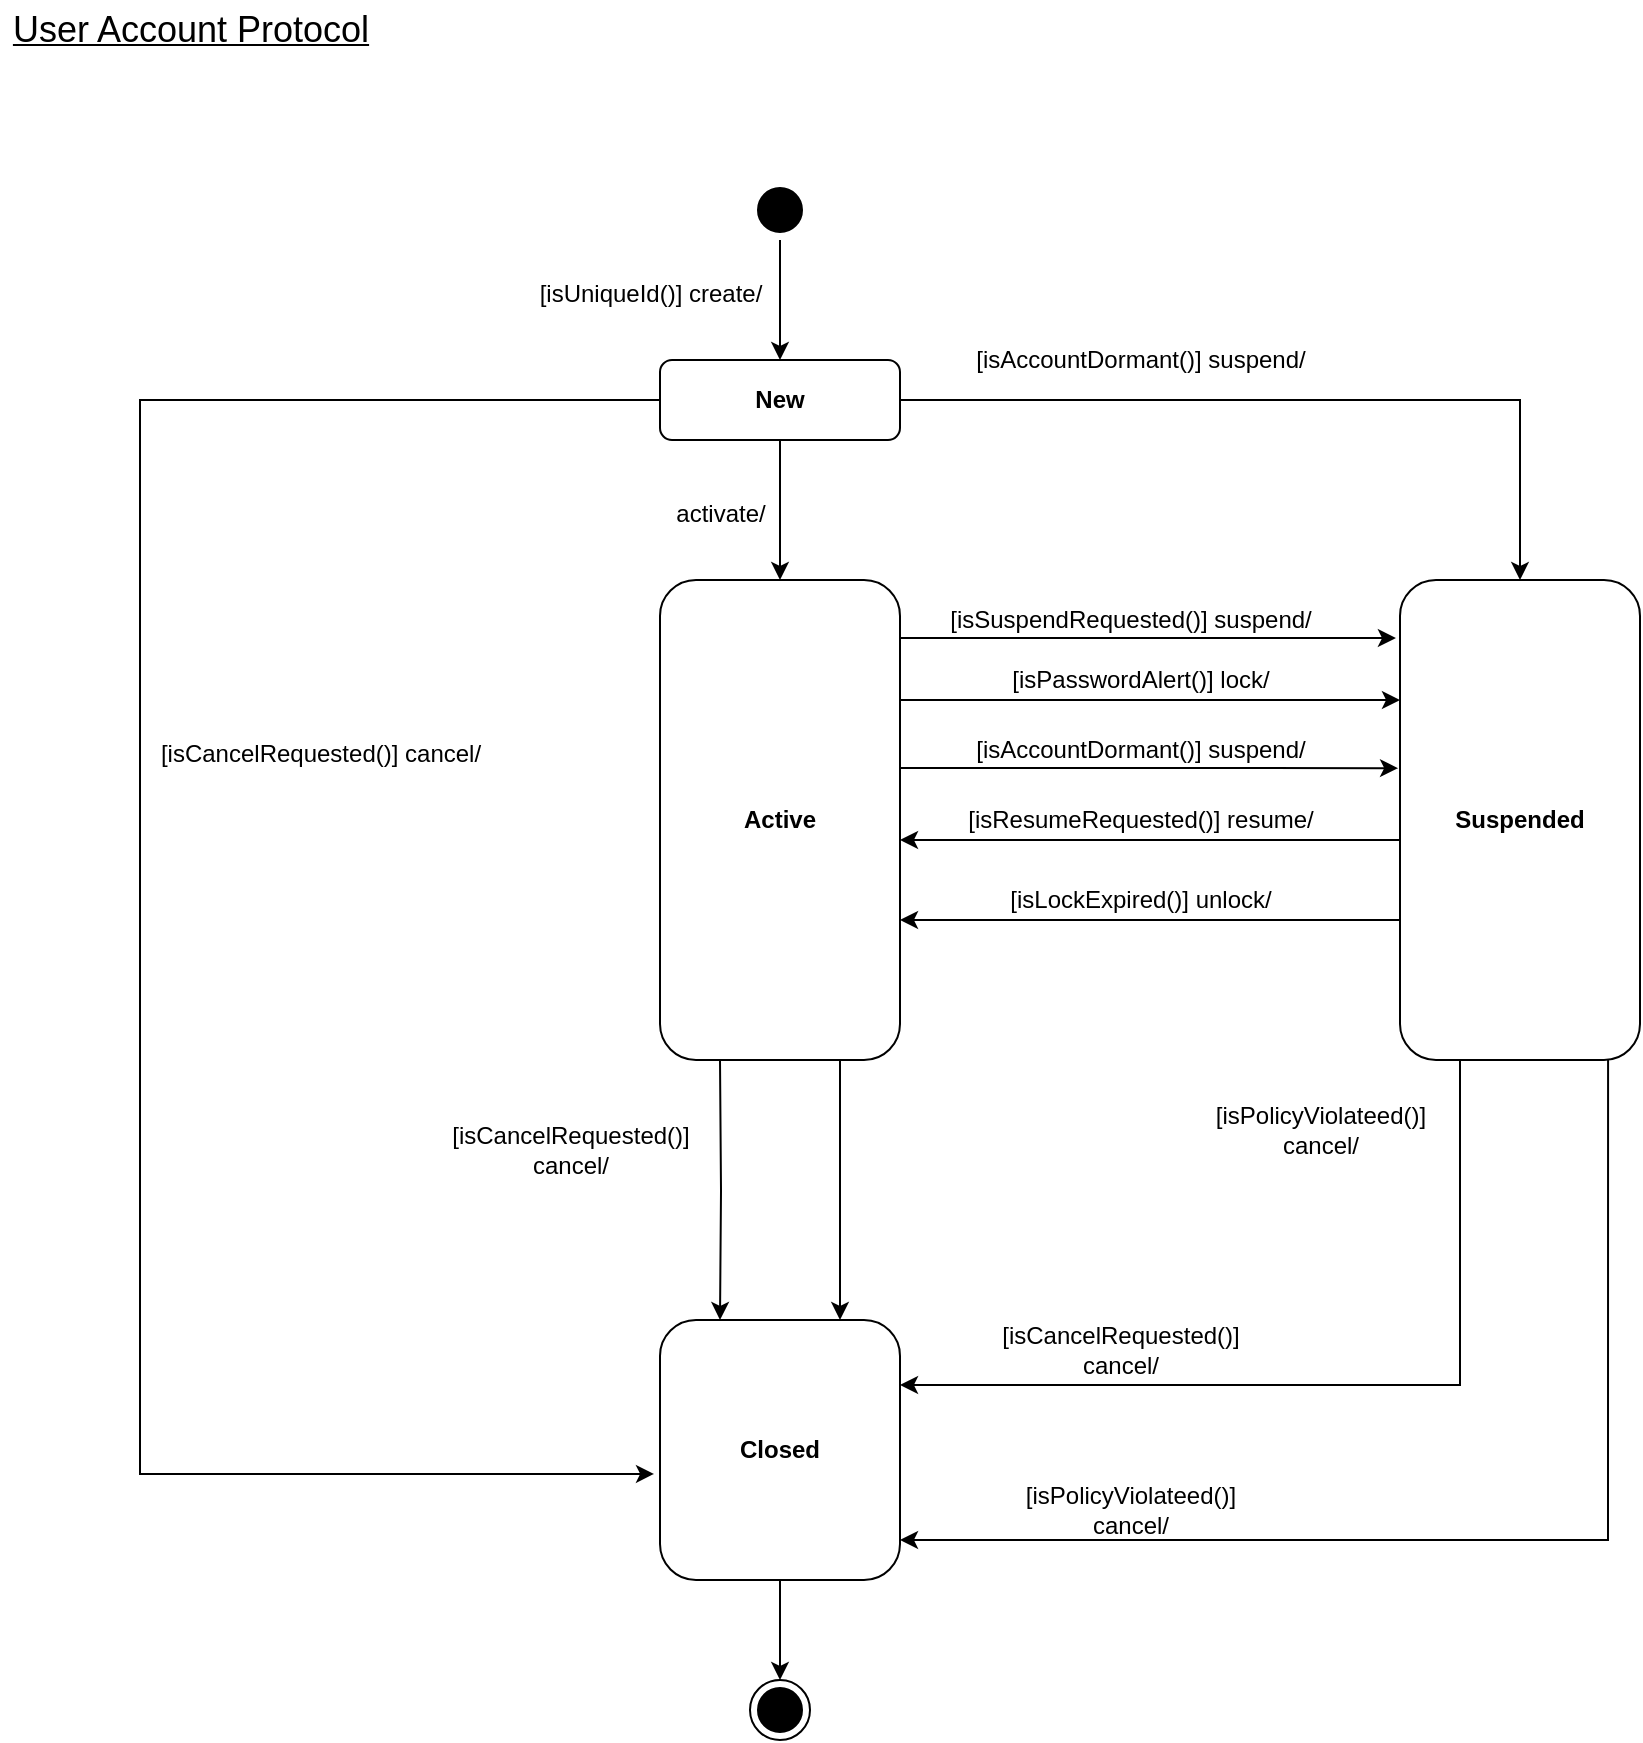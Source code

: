 <mxfile version="14.7.6" type="device"><diagram id="VuHPFCmkECj1oq73Xohf" name="Page-1"><mxGraphModel dx="1102" dy="652" grid="1" gridSize="10" guides="1" tooltips="1" connect="1" arrows="1" fold="1" page="1" pageScale="1" pageWidth="850" pageHeight="1100" math="0" shadow="0"><root><mxCell id="0"/><mxCell id="1" parent="0"/><mxCell id="_w--FMiyjKQiLcX53XoZ-10" style="edgeStyle=orthogonalEdgeStyle;rounded=0;orthogonalLoop=1;jettySize=auto;html=1;exitX=0.5;exitY=1;exitDx=0;exitDy=0;entryX=0.5;entryY=0;entryDx=0;entryDy=0;fontSize=18;strokeColor=#000000;" edge="1" parent="1" source="_w--FMiyjKQiLcX53XoZ-1" target="_w--FMiyjKQiLcX53XoZ-3"><mxGeometry relative="1" as="geometry"/></mxCell><mxCell id="_w--FMiyjKQiLcX53XoZ-1" value="" style="ellipse;html=1;shape=startState;fillColor=#000000;" vertex="1" parent="1"><mxGeometry x="385" y="100" width="30" height="30" as="geometry"/></mxCell><mxCell id="_w--FMiyjKQiLcX53XoZ-11" style="edgeStyle=orthogonalEdgeStyle;rounded=0;orthogonalLoop=1;jettySize=auto;html=1;entryX=0.5;entryY=0;entryDx=0;entryDy=0;fontSize=18;strokeColor=#000000;" edge="1" parent="1" source="_w--FMiyjKQiLcX53XoZ-3" target="_w--FMiyjKQiLcX53XoZ-6"><mxGeometry relative="1" as="geometry"/></mxCell><mxCell id="_w--FMiyjKQiLcX53XoZ-13" style="edgeStyle=orthogonalEdgeStyle;rounded=0;orthogonalLoop=1;jettySize=auto;html=1;entryX=0.5;entryY=0;entryDx=0;entryDy=0;fontSize=18;strokeColor=#000000;" edge="1" parent="1" source="_w--FMiyjKQiLcX53XoZ-3" target="_w--FMiyjKQiLcX53XoZ-8"><mxGeometry relative="1" as="geometry"/></mxCell><mxCell id="_w--FMiyjKQiLcX53XoZ-18" style="edgeStyle=orthogonalEdgeStyle;rounded=0;orthogonalLoop=1;jettySize=auto;html=1;fontSize=18;strokeColor=#000000;entryX=-0.025;entryY=0.592;entryDx=0;entryDy=0;entryPerimeter=0;" edge="1" parent="1" source="_w--FMiyjKQiLcX53XoZ-3" target="_w--FMiyjKQiLcX53XoZ-7"><mxGeometry relative="1" as="geometry"><mxPoint x="120" y="670" as="targetPoint"/><Array as="points"><mxPoint x="80" y="210"/><mxPoint x="80" y="747"/></Array></mxGeometry></mxCell><mxCell id="_w--FMiyjKQiLcX53XoZ-3" value="&lt;b&gt;New&lt;/b&gt;" style="rounded=1;whiteSpace=wrap;html=1;strokeColor=#000000;" vertex="1" parent="1"><mxGeometry x="340" y="190" width="120" height="40" as="geometry"/></mxCell><mxCell id="_w--FMiyjKQiLcX53XoZ-4" value="&lt;u&gt;User Account Protocol&lt;/u&gt;" style="text;html=1;align=center;verticalAlign=middle;resizable=0;points=[];autosize=1;strokeColor=none;fontSize=18;" vertex="1" parent="1"><mxGeometry x="10" y="10" width="190" height="30" as="geometry"/></mxCell><mxCell id="_w--FMiyjKQiLcX53XoZ-12" style="edgeStyle=orthogonalEdgeStyle;rounded=0;orthogonalLoop=1;jettySize=auto;html=1;entryX=0.75;entryY=0;entryDx=0;entryDy=0;fontSize=18;strokeColor=#000000;exitX=0.75;exitY=1;exitDx=0;exitDy=0;" edge="1" parent="1" target="_w--FMiyjKQiLcX53XoZ-7"><mxGeometry relative="1" as="geometry"><mxPoint x="430" y="540" as="sourcePoint"/><Array as="points"><mxPoint x="430" y="600"/><mxPoint x="430" y="600"/></Array></mxGeometry></mxCell><mxCell id="_w--FMiyjKQiLcX53XoZ-25" style="edgeStyle=orthogonalEdgeStyle;rounded=0;orthogonalLoop=1;jettySize=auto;html=1;exitX=0.25;exitY=1;exitDx=0;exitDy=0;entryX=0.25;entryY=0;entryDx=0;entryDy=0;fontSize=12;strokeColor=#000000;" edge="1" parent="1" target="_w--FMiyjKQiLcX53XoZ-7"><mxGeometry relative="1" as="geometry"><mxPoint x="370" y="540" as="sourcePoint"/></mxGeometry></mxCell><mxCell id="_w--FMiyjKQiLcX53XoZ-33" style="edgeStyle=orthogonalEdgeStyle;rounded=0;orthogonalLoop=1;jettySize=auto;html=1;entryX=-0.017;entryY=0.121;entryDx=0;entryDy=0;entryPerimeter=0;fontSize=12;strokeColor=#000000;" edge="1" parent="1" source="_w--FMiyjKQiLcX53XoZ-6" target="_w--FMiyjKQiLcX53XoZ-8"><mxGeometry relative="1" as="geometry"><Array as="points"><mxPoint x="490" y="329"/><mxPoint x="490" y="329"/></Array></mxGeometry></mxCell><mxCell id="_w--FMiyjKQiLcX53XoZ-34" style="edgeStyle=orthogonalEdgeStyle;rounded=0;orthogonalLoop=1;jettySize=auto;html=1;exitX=1;exitY=0.25;exitDx=0;exitDy=0;entryX=0;entryY=0.25;entryDx=0;entryDy=0;fontSize=12;strokeColor=#000000;" edge="1" parent="1" source="_w--FMiyjKQiLcX53XoZ-6" target="_w--FMiyjKQiLcX53XoZ-8"><mxGeometry relative="1" as="geometry"/></mxCell><mxCell id="_w--FMiyjKQiLcX53XoZ-35" style="edgeStyle=orthogonalEdgeStyle;rounded=0;orthogonalLoop=1;jettySize=auto;html=1;entryX=-0.008;entryY=0.392;entryDx=0;entryDy=0;fontSize=12;strokeColor=#000000;entryPerimeter=0;" edge="1" parent="1" source="_w--FMiyjKQiLcX53XoZ-6" target="_w--FMiyjKQiLcX53XoZ-8"><mxGeometry relative="1" as="geometry"><Array as="points"><mxPoint x="640" y="394"/><mxPoint x="640" y="394"/></Array></mxGeometry></mxCell><mxCell id="_w--FMiyjKQiLcX53XoZ-6" value="&lt;b&gt;Active&lt;/b&gt;" style="rounded=1;whiteSpace=wrap;html=1;strokeColor=#000000;" vertex="1" parent="1"><mxGeometry x="340" y="300" width="120" height="240" as="geometry"/></mxCell><mxCell id="_w--FMiyjKQiLcX53XoZ-21" style="edgeStyle=orthogonalEdgeStyle;rounded=0;orthogonalLoop=1;jettySize=auto;html=1;entryX=0.5;entryY=0;entryDx=0;entryDy=0;fontSize=18;strokeColor=#000000;" edge="1" parent="1" source="_w--FMiyjKQiLcX53XoZ-7" target="_w--FMiyjKQiLcX53XoZ-20"><mxGeometry relative="1" as="geometry"/></mxCell><mxCell id="_w--FMiyjKQiLcX53XoZ-7" value="&lt;b&gt;Closed&lt;/b&gt;" style="rounded=1;whiteSpace=wrap;html=1;strokeColor=#000000;" vertex="1" parent="1"><mxGeometry x="340" y="670" width="120" height="130" as="geometry"/></mxCell><mxCell id="_w--FMiyjKQiLcX53XoZ-19" style="edgeStyle=orthogonalEdgeStyle;rounded=0;orthogonalLoop=1;jettySize=auto;html=1;fontSize=18;strokeColor=#000000;exitX=0.25;exitY=1;exitDx=0;exitDy=0;entryX=1;entryY=0.25;entryDx=0;entryDy=0;" edge="1" parent="1" source="_w--FMiyjKQiLcX53XoZ-8" target="_w--FMiyjKQiLcX53XoZ-7"><mxGeometry relative="1" as="geometry"><mxPoint x="680" y="540" as="sourcePoint"/><mxPoint x="461" y="720" as="targetPoint"/><Array as="points"><mxPoint x="740" y="703"/></Array></mxGeometry></mxCell><mxCell id="_w--FMiyjKQiLcX53XoZ-29" style="edgeStyle=orthogonalEdgeStyle;rounded=0;orthogonalLoop=1;jettySize=auto;html=1;exitX=0.867;exitY=0.996;exitDx=0;exitDy=0;fontSize=12;strokeColor=#000000;exitPerimeter=0;" edge="1" parent="1" source="_w--FMiyjKQiLcX53XoZ-8" target="_w--FMiyjKQiLcX53XoZ-7"><mxGeometry relative="1" as="geometry"><mxPoint x="740" y="540" as="sourcePoint"/><Array as="points"><mxPoint x="814" y="780"/></Array></mxGeometry></mxCell><mxCell id="_w--FMiyjKQiLcX53XoZ-36" style="edgeStyle=orthogonalEdgeStyle;rounded=0;orthogonalLoop=1;jettySize=auto;html=1;exitX=0.008;exitY=0.575;exitDx=0;exitDy=0;fontSize=12;strokeColor=#000000;exitPerimeter=0;" edge="1" parent="1" source="_w--FMiyjKQiLcX53XoZ-8"><mxGeometry relative="1" as="geometry"><mxPoint x="460" y="430" as="targetPoint"/><Array as="points"><mxPoint x="711" y="430"/></Array></mxGeometry></mxCell><mxCell id="_w--FMiyjKQiLcX53XoZ-38" style="edgeStyle=orthogonalEdgeStyle;rounded=0;orthogonalLoop=1;jettySize=auto;html=1;exitX=0;exitY=0.75;exitDx=0;exitDy=0;fontSize=12;strokeColor=#000000;" edge="1" parent="1" source="_w--FMiyjKQiLcX53XoZ-8" target="_w--FMiyjKQiLcX53XoZ-6"><mxGeometry relative="1" as="geometry"><mxPoint x="450" y="470" as="targetPoint"/><Array as="points"><mxPoint x="710" y="470"/></Array></mxGeometry></mxCell><mxCell id="_w--FMiyjKQiLcX53XoZ-8" value="&lt;b&gt;Suspended&lt;/b&gt;" style="rounded=1;whiteSpace=wrap;html=1;strokeColor=#000000;" vertex="1" parent="1"><mxGeometry x="710" y="300" width="120" height="240" as="geometry"/></mxCell><mxCell id="_w--FMiyjKQiLcX53XoZ-20" value="" style="ellipse;html=1;shape=endState;fillColor=#000000;fontSize=18;" vertex="1" parent="1"><mxGeometry x="385" y="850" width="30" height="30" as="geometry"/></mxCell><mxCell id="_w--FMiyjKQiLcX53XoZ-22" value="&lt;font style=&quot;font-size: 12px&quot;&gt;[isUniqueId()] create/&lt;br&gt;&lt;/font&gt;" style="text;html=1;align=center;verticalAlign=middle;resizable=0;points=[];autosize=1;strokeColor=none;fontSize=18;spacing=0;" vertex="1" parent="1"><mxGeometry x="270" y="140" width="130" height="30" as="geometry"/></mxCell><mxCell id="_w--FMiyjKQiLcX53XoZ-23" value="[isAccountDormant()] suspend/" style="text;html=1;align=center;verticalAlign=middle;resizable=0;points=[];autosize=1;strokeColor=none;fontSize=12;" vertex="1" parent="1"><mxGeometry x="490" y="180" width="180" height="20" as="geometry"/></mxCell><mxCell id="_w--FMiyjKQiLcX53XoZ-24" value="&lt;font style=&quot;font-size: 12px&quot;&gt;[isCancelRequested()] cancel/&lt;br&gt;&lt;/font&gt;" style="text;html=1;align=center;verticalAlign=middle;resizable=0;points=[];autosize=1;strokeColor=none;fontSize=18;spacing=0;" vertex="1" parent="1"><mxGeometry x="80" y="370" width="180" height="30" as="geometry"/></mxCell><mxCell id="_w--FMiyjKQiLcX53XoZ-26" value="[isCancelRequested()]&lt;br&gt;cancel/" style="text;html=1;align=center;verticalAlign=middle;resizable=0;points=[];autosize=1;strokeColor=none;fontSize=12;" vertex="1" parent="1"><mxGeometry x="230" y="570" width="130" height="30" as="geometry"/></mxCell><mxCell id="_w--FMiyjKQiLcX53XoZ-27" value="[isPolicyViolateed()]&lt;br&gt;cancel/" style="text;html=1;align=center;verticalAlign=middle;resizable=0;points=[];autosize=1;strokeColor=none;fontSize=12;" vertex="1" parent="1"><mxGeometry x="610" y="560" width="120" height="30" as="geometry"/></mxCell><mxCell id="_w--FMiyjKQiLcX53XoZ-30" value="[isCancelRequested()]&lt;br&gt;cancel/" style="text;html=1;align=center;verticalAlign=middle;resizable=0;points=[];autosize=1;strokeColor=none;fontSize=12;" vertex="1" parent="1"><mxGeometry x="505" y="670" width="130" height="30" as="geometry"/></mxCell><mxCell id="_w--FMiyjKQiLcX53XoZ-31" value="[isPolicyViolateed()]&lt;br&gt;cancel/" style="text;html=1;align=center;verticalAlign=middle;resizable=0;points=[];autosize=1;strokeColor=none;fontSize=12;" vertex="1" parent="1"><mxGeometry x="515" y="750" width="120" height="30" as="geometry"/></mxCell><mxCell id="_w--FMiyjKQiLcX53XoZ-32" value="&lt;font style=&quot;font-size: 12px&quot;&gt;activate/&lt;br&gt;&lt;/font&gt;" style="text;html=1;align=center;verticalAlign=middle;resizable=0;points=[];autosize=1;strokeColor=none;fontSize=18;spacing=0;" vertex="1" parent="1"><mxGeometry x="340" y="250" width="60" height="30" as="geometry"/></mxCell><mxCell id="_w--FMiyjKQiLcX53XoZ-40" value="[isSuspendRequested()] suspend/" style="text;html=1;align=center;verticalAlign=middle;resizable=0;points=[];autosize=1;strokeColor=none;fontSize=12;" vertex="1" parent="1"><mxGeometry x="475" y="310" width="200" height="20" as="geometry"/></mxCell><mxCell id="_w--FMiyjKQiLcX53XoZ-41" value="[isPasswordAlert()] lock/" style="text;html=1;align=center;verticalAlign=middle;resizable=0;points=[];autosize=1;strokeColor=none;fontSize=12;" vertex="1" parent="1"><mxGeometry x="510" y="340" width="140" height="20" as="geometry"/></mxCell><mxCell id="_w--FMiyjKQiLcX53XoZ-42" value="[isAccountDormant()] suspend/" style="text;html=1;align=center;verticalAlign=middle;resizable=0;points=[];autosize=1;strokeColor=none;fontSize=12;" vertex="1" parent="1"><mxGeometry x="490" y="375" width="180" height="20" as="geometry"/></mxCell><mxCell id="_w--FMiyjKQiLcX53XoZ-43" value="[isResumeRequested()] resume/" style="text;html=1;align=center;verticalAlign=middle;resizable=0;points=[];autosize=1;strokeColor=none;fontSize=12;" vertex="1" parent="1"><mxGeometry x="485" y="410" width="190" height="20" as="geometry"/></mxCell><mxCell id="_w--FMiyjKQiLcX53XoZ-44" value="[isLockExpired()] unlock/" style="text;html=1;align=center;verticalAlign=middle;resizable=0;points=[];autosize=1;strokeColor=none;fontSize=12;" vertex="1" parent="1"><mxGeometry x="505" y="450" width="150" height="20" as="geometry"/></mxCell></root></mxGraphModel></diagram></mxfile>